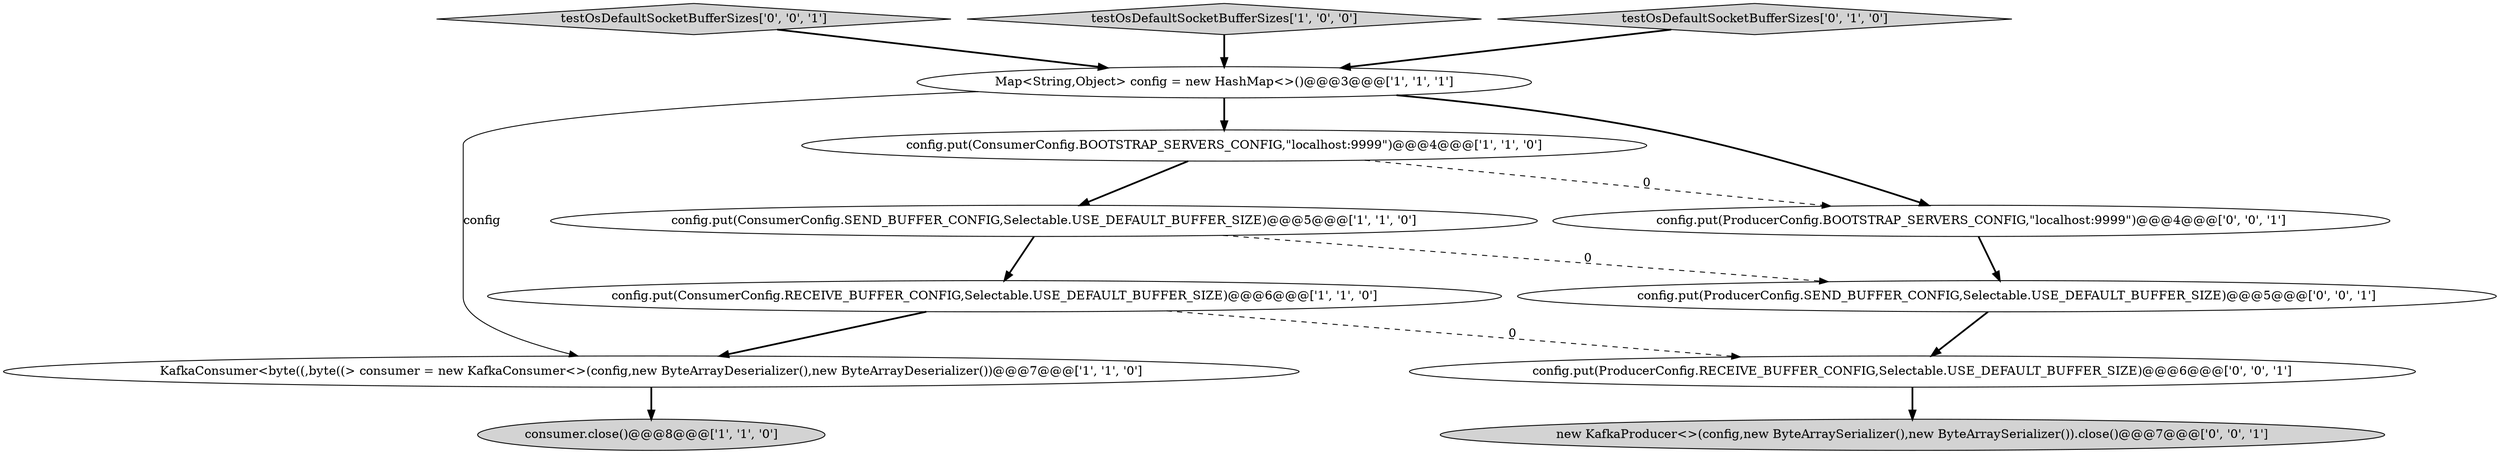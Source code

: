 digraph {
1 [style = filled, label = "KafkaConsumer<byte((,byte((> consumer = new KafkaConsumer<>(config,new ByteArrayDeserializer(),new ByteArrayDeserializer())@@@7@@@['1', '1', '0']", fillcolor = white, shape = ellipse image = "AAA0AAABBB1BBB"];
3 [style = filled, label = "config.put(ConsumerConfig.SEND_BUFFER_CONFIG,Selectable.USE_DEFAULT_BUFFER_SIZE)@@@5@@@['1', '1', '0']", fillcolor = white, shape = ellipse image = "AAA0AAABBB1BBB"];
0 [style = filled, label = "Map<String,Object> config = new HashMap<>()@@@3@@@['1', '1', '1']", fillcolor = white, shape = ellipse image = "AAA0AAABBB1BBB"];
5 [style = filled, label = "consumer.close()@@@8@@@['1', '1', '0']", fillcolor = lightgray, shape = ellipse image = "AAA0AAABBB1BBB"];
10 [style = filled, label = "config.put(ProducerConfig.BOOTSTRAP_SERVERS_CONFIG,\"localhost:9999\")@@@4@@@['0', '0', '1']", fillcolor = white, shape = ellipse image = "AAA0AAABBB3BBB"];
8 [style = filled, label = "testOsDefaultSocketBufferSizes['0', '0', '1']", fillcolor = lightgray, shape = diamond image = "AAA0AAABBB3BBB"];
12 [style = filled, label = "config.put(ProducerConfig.SEND_BUFFER_CONFIG,Selectable.USE_DEFAULT_BUFFER_SIZE)@@@5@@@['0', '0', '1']", fillcolor = white, shape = ellipse image = "AAA0AAABBB3BBB"];
11 [style = filled, label = "new KafkaProducer<>(config,new ByteArraySerializer(),new ByteArraySerializer()).close()@@@7@@@['0', '0', '1']", fillcolor = lightgray, shape = ellipse image = "AAA0AAABBB3BBB"];
2 [style = filled, label = "testOsDefaultSocketBufferSizes['1', '0', '0']", fillcolor = lightgray, shape = diamond image = "AAA0AAABBB1BBB"];
9 [style = filled, label = "config.put(ProducerConfig.RECEIVE_BUFFER_CONFIG,Selectable.USE_DEFAULT_BUFFER_SIZE)@@@6@@@['0', '0', '1']", fillcolor = white, shape = ellipse image = "AAA0AAABBB3BBB"];
7 [style = filled, label = "testOsDefaultSocketBufferSizes['0', '1', '0']", fillcolor = lightgray, shape = diamond image = "AAA0AAABBB2BBB"];
6 [style = filled, label = "config.put(ConsumerConfig.BOOTSTRAP_SERVERS_CONFIG,\"localhost:9999\")@@@4@@@['1', '1', '0']", fillcolor = white, shape = ellipse image = "AAA0AAABBB1BBB"];
4 [style = filled, label = "config.put(ConsumerConfig.RECEIVE_BUFFER_CONFIG,Selectable.USE_DEFAULT_BUFFER_SIZE)@@@6@@@['1', '1', '0']", fillcolor = white, shape = ellipse image = "AAA0AAABBB1BBB"];
1->5 [style = bold, label=""];
8->0 [style = bold, label=""];
0->1 [style = solid, label="config"];
6->3 [style = bold, label=""];
4->9 [style = dashed, label="0"];
4->1 [style = bold, label=""];
2->0 [style = bold, label=""];
7->0 [style = bold, label=""];
0->10 [style = bold, label=""];
3->12 [style = dashed, label="0"];
9->11 [style = bold, label=""];
12->9 [style = bold, label=""];
0->6 [style = bold, label=""];
3->4 [style = bold, label=""];
10->12 [style = bold, label=""];
6->10 [style = dashed, label="0"];
}
